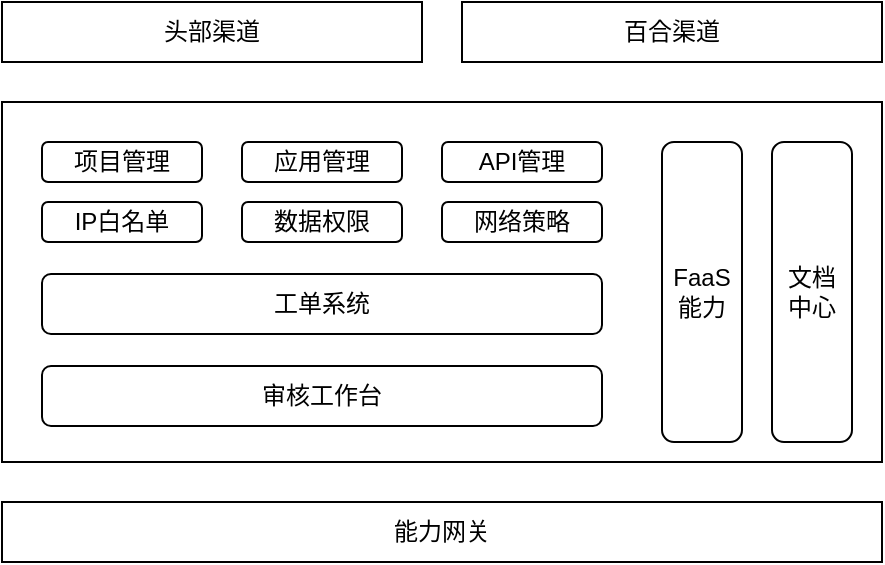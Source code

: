 <mxfile version="22.0.8" type="github">
  <diagram name="生态平台架构" id="PO7RXg1VSUOrblZ271jS">
    <mxGraphModel dx="911" dy="593" grid="1" gridSize="10" guides="1" tooltips="1" connect="1" arrows="1" fold="1" page="1" pageScale="1" pageWidth="827" pageHeight="1169" math="0" shadow="0">
      <root>
        <mxCell id="0" />
        <mxCell id="1" parent="0" />
        <mxCell id="Z3hoJBqpBO-kIPJggZ3m-9" value="能力网关" style="rounded=0;whiteSpace=wrap;html=1;" vertex="1" parent="1">
          <mxGeometry x="80" y="400" width="440" height="30" as="geometry" />
        </mxCell>
        <mxCell id="Z3hoJBqpBO-kIPJggZ3m-10" value="头部渠道" style="rounded=0;whiteSpace=wrap;html=1;" vertex="1" parent="1">
          <mxGeometry x="80" y="150" width="210" height="30" as="geometry" />
        </mxCell>
        <mxCell id="Z3hoJBqpBO-kIPJggZ3m-11" value="百合渠道" style="rounded=0;whiteSpace=wrap;html=1;" vertex="1" parent="1">
          <mxGeometry x="310" y="150" width="210" height="30" as="geometry" />
        </mxCell>
        <mxCell id="Z3hoJBqpBO-kIPJggZ3m-13" value="" style="rounded=0;whiteSpace=wrap;html=1;" vertex="1" parent="1">
          <mxGeometry x="80" y="200" width="440" height="180" as="geometry" />
        </mxCell>
        <mxCell id="Z3hoJBqpBO-kIPJggZ3m-16" value="项目管理" style="rounded=1;whiteSpace=wrap;html=1;" vertex="1" parent="1">
          <mxGeometry x="100" y="220" width="80" height="20" as="geometry" />
        </mxCell>
        <mxCell id="Z3hoJBqpBO-kIPJggZ3m-17" value="应用管理" style="rounded=1;whiteSpace=wrap;html=1;" vertex="1" parent="1">
          <mxGeometry x="200" y="220" width="80" height="20" as="geometry" />
        </mxCell>
        <mxCell id="Z3hoJBqpBO-kIPJggZ3m-18" value="API管理" style="rounded=1;whiteSpace=wrap;html=1;" vertex="1" parent="1">
          <mxGeometry x="300" y="220" width="80" height="20" as="geometry" />
        </mxCell>
        <mxCell id="Z3hoJBqpBO-kIPJggZ3m-19" value="网络策略" style="rounded=1;whiteSpace=wrap;html=1;" vertex="1" parent="1">
          <mxGeometry x="300" y="250" width="80" height="20" as="geometry" />
        </mxCell>
        <mxCell id="Z3hoJBqpBO-kIPJggZ3m-20" value="IP白名单" style="rounded=1;whiteSpace=wrap;html=1;" vertex="1" parent="1">
          <mxGeometry x="100" y="250" width="80" height="20" as="geometry" />
        </mxCell>
        <mxCell id="Z3hoJBqpBO-kIPJggZ3m-21" value="数据权限" style="rounded=1;whiteSpace=wrap;html=1;" vertex="1" parent="1">
          <mxGeometry x="200" y="250" width="80" height="20" as="geometry" />
        </mxCell>
        <mxCell id="Z3hoJBqpBO-kIPJggZ3m-22" value="文档&lt;br&gt;中心" style="rounded=1;whiteSpace=wrap;html=1;" vertex="1" parent="1">
          <mxGeometry x="465" y="220" width="40" height="150" as="geometry" />
        </mxCell>
        <mxCell id="Z3hoJBqpBO-kIPJggZ3m-23" value="FaaS能力" style="rounded=1;whiteSpace=wrap;html=1;" vertex="1" parent="1">
          <mxGeometry x="410" y="220" width="40" height="150" as="geometry" />
        </mxCell>
        <mxCell id="Z3hoJBqpBO-kIPJggZ3m-24" value="工单系统" style="rounded=1;whiteSpace=wrap;html=1;" vertex="1" parent="1">
          <mxGeometry x="100" y="286" width="280" height="30" as="geometry" />
        </mxCell>
        <mxCell id="Z3hoJBqpBO-kIPJggZ3m-25" value="审核工作台" style="rounded=1;whiteSpace=wrap;html=1;" vertex="1" parent="1">
          <mxGeometry x="100" y="332" width="280" height="30" as="geometry" />
        </mxCell>
      </root>
    </mxGraphModel>
  </diagram>
</mxfile>
